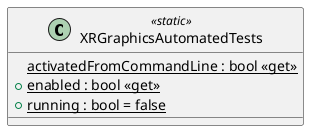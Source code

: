 @startuml
class XRGraphicsAutomatedTests <<static>> {
    {static} activatedFromCommandLine : bool <<get>>
    + {static} enabled : bool <<get>>
    + {static} running : bool = false
}
@enduml
